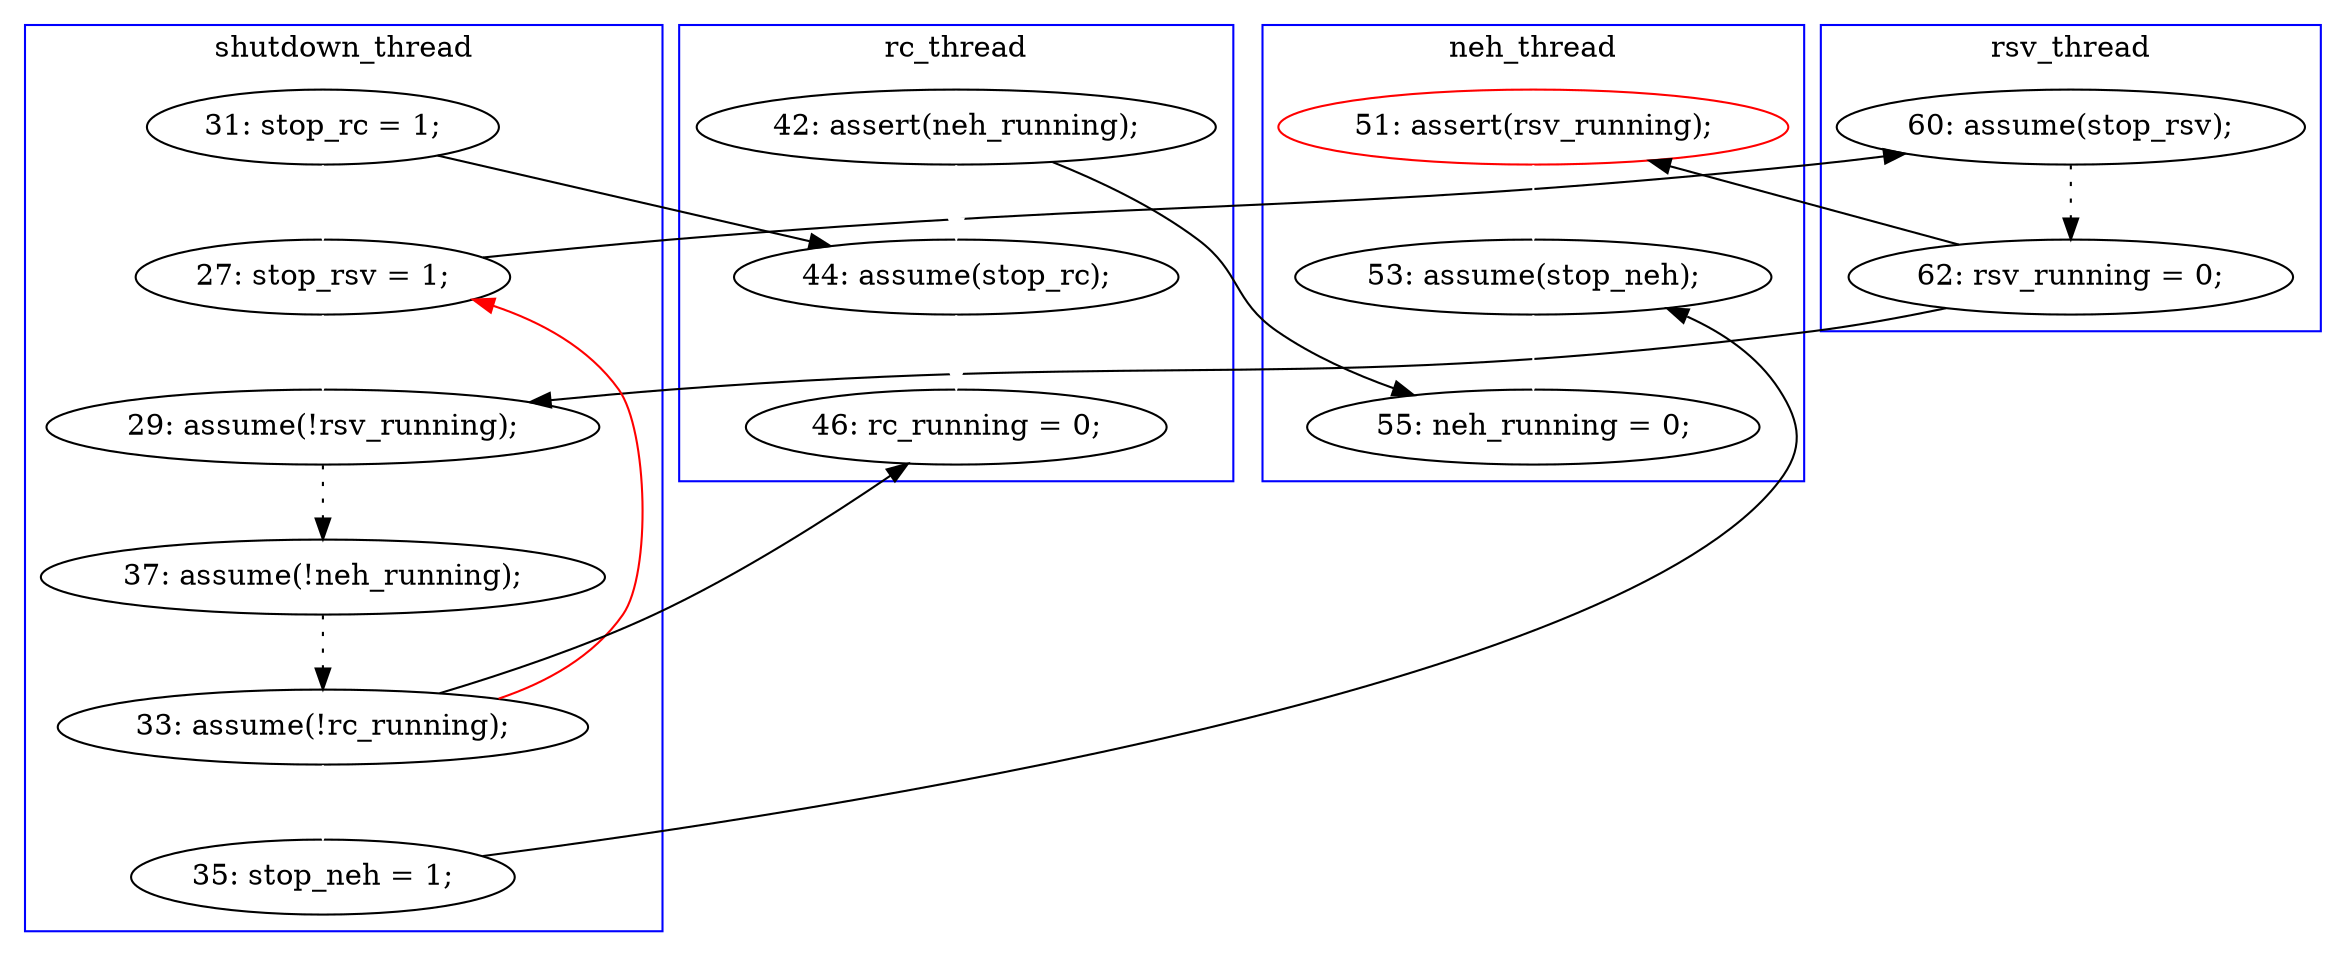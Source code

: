 digraph Counterexample {
	11 -> 12 [color = white, style = solid]
	20 -> 21 [color = black, style = solid, constraint = false]
	26 -> 29 [color = black, style = solid, constraint = false]
	20 -> 23 [color = black, style = solid, constraint = false]
	34 -> 37 [color = white, style = solid]
	22 -> 29 [color = white, style = solid]
	26 -> 28 [color = white, style = solid]
	23 -> 34 [color = white, style = solid]
	25 -> 26 [color = black, style = dotted]
	15 -> 37 [color = black, style = solid, constraint = false]
	26 -> 12 [color = red, style = solid, constraint = false]
	19 -> 20 [color = black, style = dotted]
	15 -> 22 [color = white, style = solid]
	12 -> 21 [color = white, style = solid]
	11 -> 22 [color = black, style = solid, constraint = false]
	21 -> 25 [color = black, style = dotted]
	28 -> 34 [color = black, style = solid, constraint = false]
	12 -> 19 [color = black, style = solid, constraint = false]
	subgraph cluster4 {
		label = rsv_thread
		color = blue
		19  [label = "60: assume(stop_rsv);"]
		20  [label = "62: rsv_running = 0;"]
	}
	subgraph cluster2 {
		label = rc_thread
		color = blue
		29  [label = "46: rc_running = 0;"]
		15  [label = "42: assert(neh_running);"]
		22  [label = "44: assume(stop_rc);"]
	}
	subgraph cluster1 {
		label = shutdown_thread
		color = blue
		26  [label = "33: assume(!rc_running);"]
		21  [label = "29: assume(!rsv_running);"]
		11  [label = "31: stop_rc = 1;"]
		28  [label = "35: stop_neh = 1;"]
		25  [label = "37: assume(!neh_running);"]
		12  [label = "27: stop_rsv = 1;"]
	}
	subgraph cluster3 {
		label = neh_thread
		color = blue
		34  [label = "53: assume(stop_neh);"]
		23  [label = "51: assert(rsv_running);", color = red]
		37  [label = "55: neh_running = 0;"]
	}
}